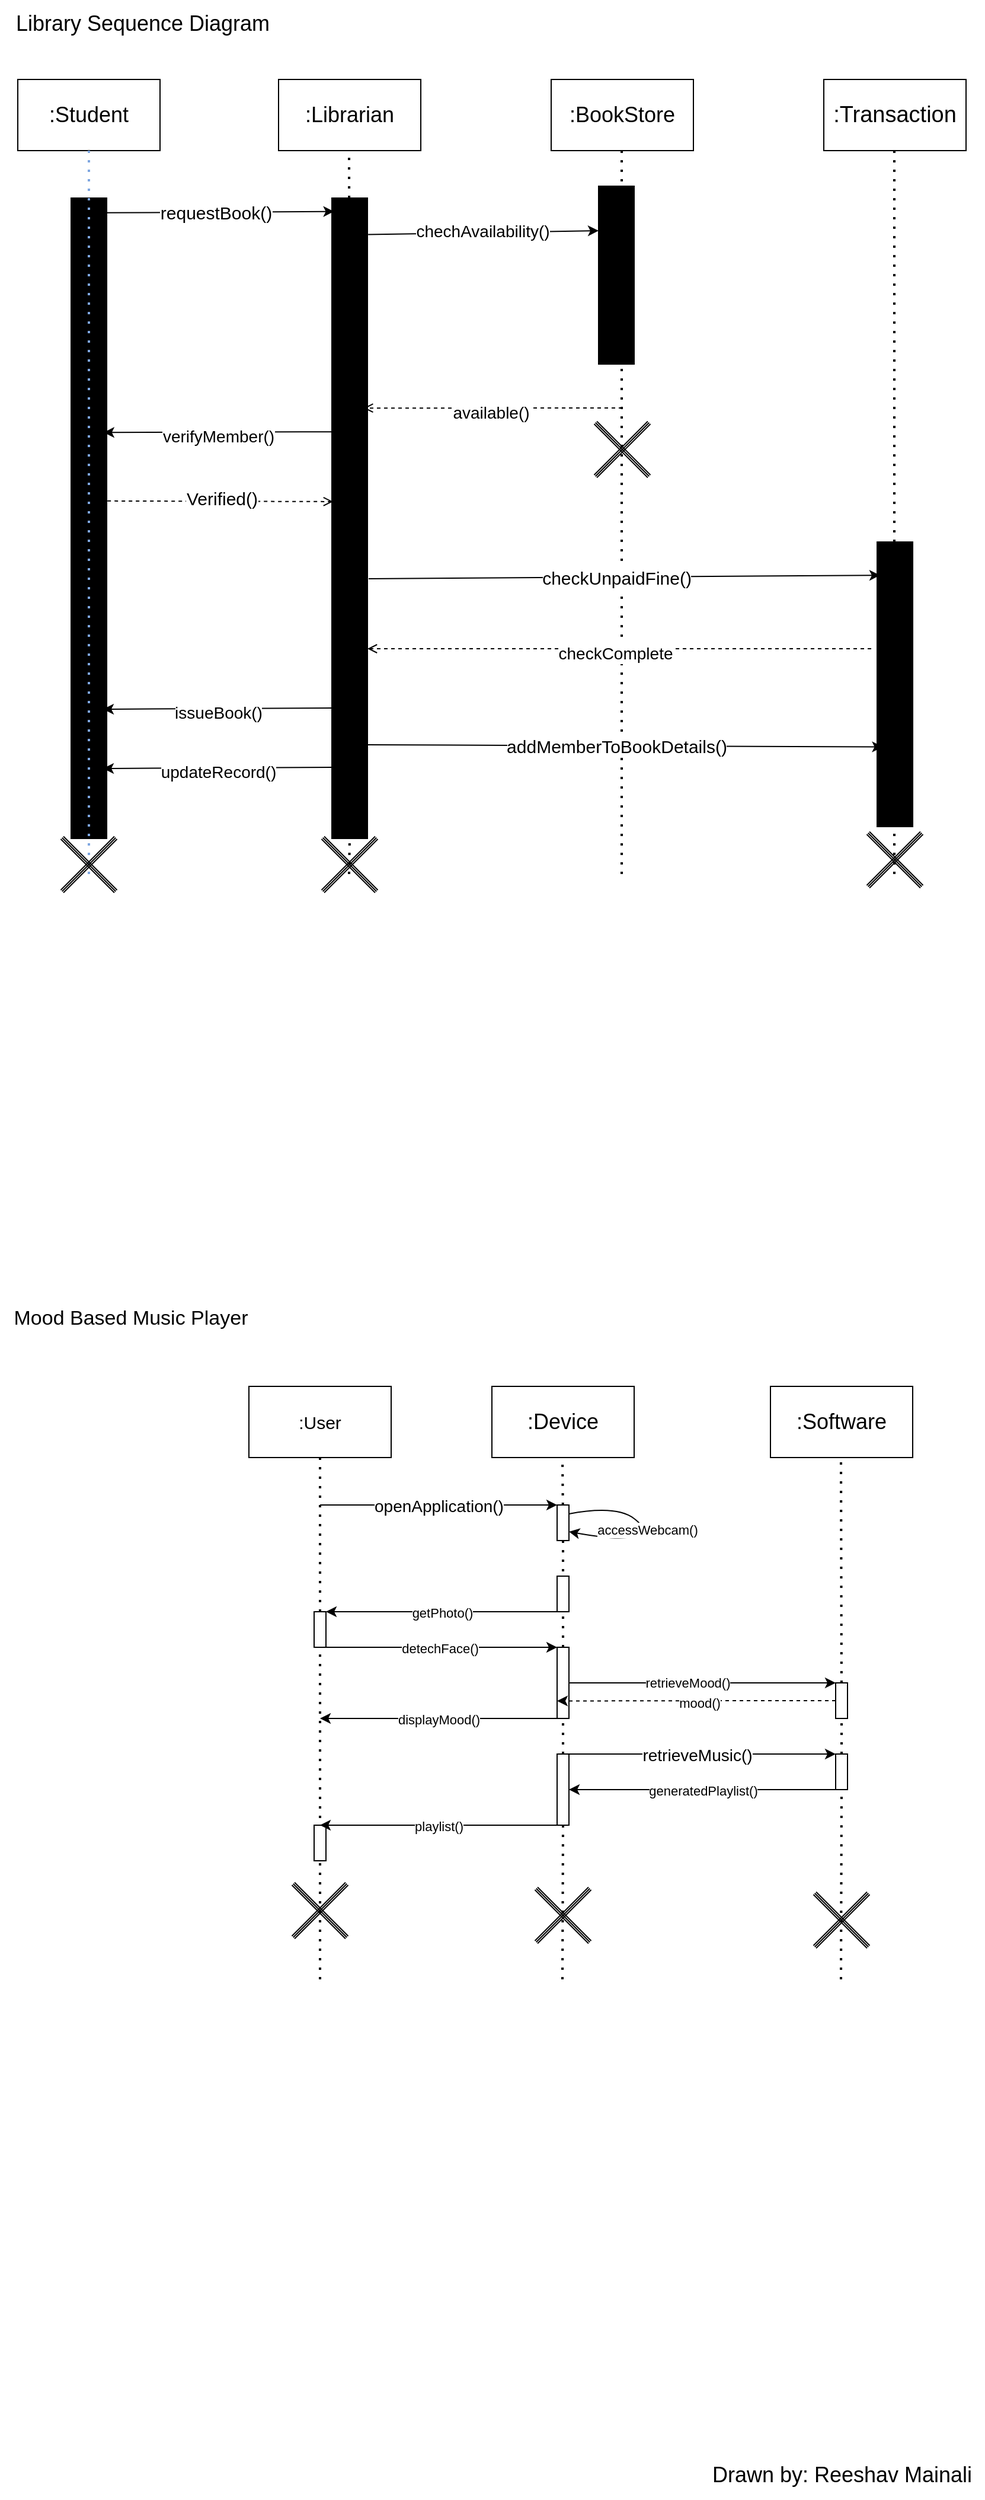<mxfile>
    <diagram name="Page-1" id="gF47ZrCPspih5D5STg21">
        <mxGraphModel dx="1485" dy="1056" grid="1" gridSize="10" guides="1" tooltips="1" connect="1" arrows="0" fold="1" page="1" pageScale="1" pageWidth="850" pageHeight="1100" math="0" shadow="0">
            <root>
                <mxCell id="0"/>
                <mxCell id="1" parent="0"/>
                <mxCell id="yREjnrGovYr2z1x9iULT-10" value="" style="rounded=0;whiteSpace=wrap;html=1;fillColor=#000000;" parent="1" vertex="1">
                    <mxGeometry x="290" y="200" width="30" height="540" as="geometry"/>
                </mxCell>
                <mxCell id="yREjnrGovYr2z1x9iULT-9" value="" style="rounded=0;whiteSpace=wrap;html=1;fillColor=#000000;" parent="1" vertex="1">
                    <mxGeometry x="70" y="200" width="30" height="540" as="geometry"/>
                </mxCell>
                <mxCell id="yREjnrGovYr2z1x9iULT-1" value="&lt;font style=&quot;font-size: 18px;&quot;&gt;:Student&lt;/font&gt;" style="rounded=0;whiteSpace=wrap;html=1;" parent="1" vertex="1">
                    <mxGeometry x="25" y="100" width="120" height="60" as="geometry"/>
                </mxCell>
                <mxCell id="yREjnrGovYr2z1x9iULT-2" value="&lt;font style=&quot;font-size: 18px;&quot;&gt;:Librarian&lt;/font&gt;" style="rounded=0;whiteSpace=wrap;html=1;" parent="1" vertex="1">
                    <mxGeometry x="245" y="100" width="120" height="60" as="geometry"/>
                </mxCell>
                <mxCell id="yREjnrGovYr2z1x9iULT-3" value="&lt;font style=&quot;font-size: 18px;&quot;&gt;:BookStore&lt;/font&gt;" style="rounded=0;whiteSpace=wrap;html=1;" parent="1" vertex="1">
                    <mxGeometry x="475" y="100" width="120" height="60" as="geometry"/>
                </mxCell>
                <mxCell id="yREjnrGovYr2z1x9iULT-4" value="&lt;font style=&quot;font-size: 19px;&quot;&gt;:Transaction&lt;/font&gt;" style="rounded=0;whiteSpace=wrap;html=1;" parent="1" vertex="1">
                    <mxGeometry x="705" y="100" width="120" height="60" as="geometry"/>
                </mxCell>
                <mxCell id="yREjnrGovYr2z1x9iULT-5" value="" style="endArrow=none;dashed=1;html=1;dashPattern=1 3;strokeWidth=2;rounded=0;entryX=0.5;entryY=1;entryDx=0;entryDy=0;strokeColor=#7EA6E0;" parent="1" target="yREjnrGovYr2z1x9iULT-1" edge="1">
                    <mxGeometry width="50" height="50" relative="1" as="geometry">
                        <mxPoint x="85" y="770" as="sourcePoint"/>
                        <mxPoint x="95" y="280" as="targetPoint"/>
                    </mxGeometry>
                </mxCell>
                <mxCell id="yREjnrGovYr2z1x9iULT-6" value="" style="endArrow=none;dashed=1;html=1;dashPattern=1 3;strokeWidth=2;rounded=0;entryX=0.5;entryY=1;entryDx=0;entryDy=0;" parent="1" source="yREjnrGovYr2z1x9iULT-10" edge="1">
                    <mxGeometry width="50" height="50" relative="1" as="geometry">
                        <mxPoint x="304.5" y="770" as="sourcePoint"/>
                        <mxPoint x="304.5" y="160" as="targetPoint"/>
                    </mxGeometry>
                </mxCell>
                <mxCell id="yREjnrGovYr2z1x9iULT-7" value="" style="endArrow=none;dashed=1;html=1;dashPattern=1 3;strokeWidth=2;rounded=0;entryX=0.5;entryY=1;entryDx=0;entryDy=0;" parent="1" edge="1">
                    <mxGeometry width="50" height="50" relative="1" as="geometry">
                        <mxPoint x="534.5" y="770" as="sourcePoint"/>
                        <mxPoint x="534.5" y="160" as="targetPoint"/>
                    </mxGeometry>
                </mxCell>
                <mxCell id="yREjnrGovYr2z1x9iULT-8" value="" style="endArrow=none;dashed=1;html=1;dashPattern=1 3;strokeWidth=2;rounded=0;entryX=0.5;entryY=1;entryDx=0;entryDy=0;" parent="1" edge="1">
                    <mxGeometry width="50" height="50" relative="1" as="geometry">
                        <mxPoint x="764.5" y="770" as="sourcePoint"/>
                        <mxPoint x="764.5" y="160" as="targetPoint"/>
                    </mxGeometry>
                </mxCell>
                <mxCell id="yREjnrGovYr2z1x9iULT-11" value="" style="endArrow=none;dashed=1;html=1;dashPattern=1 3;strokeWidth=2;rounded=0;entryX=0.5;entryY=1;entryDx=0;entryDy=0;" parent="1" target="yREjnrGovYr2z1x9iULT-10" edge="1">
                    <mxGeometry width="50" height="50" relative="1" as="geometry">
                        <mxPoint x="304.5" y="770" as="sourcePoint"/>
                        <mxPoint x="304.5" y="160" as="targetPoint"/>
                    </mxGeometry>
                </mxCell>
                <mxCell id="yREjnrGovYr2z1x9iULT-12" value="" style="rounded=0;whiteSpace=wrap;html=1;fillColor=#000000;" parent="1" vertex="1">
                    <mxGeometry x="515" y="190" width="30" height="150" as="geometry"/>
                </mxCell>
                <mxCell id="yREjnrGovYr2z1x9iULT-13" value="" style="rounded=0;whiteSpace=wrap;html=1;fillColor=#000000;" parent="1" vertex="1">
                    <mxGeometry x="750" y="490" width="30" height="240" as="geometry"/>
                </mxCell>
                <mxCell id="yREjnrGovYr2z1x9iULT-14" value="" style="endArrow=classic;html=1;rounded=0;exitX=0.94;exitY=0.023;exitDx=0;exitDy=0;exitPerimeter=0;entryX=0.06;entryY=0.021;entryDx=0;entryDy=0;entryPerimeter=0;" parent="1" source="yREjnrGovYr2z1x9iULT-9" target="yREjnrGovYr2z1x9iULT-10" edge="1">
                    <mxGeometry width="50" height="50" relative="1" as="geometry">
                        <mxPoint x="155" y="260" as="sourcePoint"/>
                        <mxPoint x="205" y="210" as="targetPoint"/>
                    </mxGeometry>
                </mxCell>
                <mxCell id="yREjnrGovYr2z1x9iULT-15" value="&lt;span style=&quot;font-size: 15px;&quot;&gt;requestBook()&lt;/span&gt;" style="edgeLabel;html=1;align=center;verticalAlign=middle;resizable=0;points=[];" parent="yREjnrGovYr2z1x9iULT-14" vertex="1" connectable="0">
                    <mxGeometry x="-0.033" relative="1" as="geometry">
                        <mxPoint as="offset"/>
                    </mxGeometry>
                </mxCell>
                <mxCell id="yREjnrGovYr2z1x9iULT-16" value="" style="endArrow=classic;html=1;rounded=0;entryX=0;entryY=0.25;entryDx=0;entryDy=0;exitX=1.02;exitY=0.057;exitDx=0;exitDy=0;exitPerimeter=0;" parent="1" source="yREjnrGovYr2z1x9iULT-10" target="yREjnrGovYr2z1x9iULT-12" edge="1">
                    <mxGeometry width="50" height="50" relative="1" as="geometry">
                        <mxPoint x="195" y="480" as="sourcePoint"/>
                        <mxPoint x="245" y="430" as="targetPoint"/>
                    </mxGeometry>
                </mxCell>
                <mxCell id="yREjnrGovYr2z1x9iULT-17" value="&lt;font style=&quot;font-size: 14px;&quot;&gt;chechAvailability()&lt;/font&gt;" style="edgeLabel;html=1;align=center;verticalAlign=middle;resizable=0;points=[];" parent="yREjnrGovYr2z1x9iULT-16" vertex="1" connectable="0">
                    <mxGeometry x="-0.01" y="1" relative="1" as="geometry">
                        <mxPoint as="offset"/>
                    </mxGeometry>
                </mxCell>
                <mxCell id="yREjnrGovYr2z1x9iULT-18" value="" style="endArrow=open;html=1;rounded=0;entryX=0.887;entryY=0.328;entryDx=0;entryDy=0;entryPerimeter=0;endFill=0;dashed=1;" parent="1" target="yREjnrGovYr2z1x9iULT-10" edge="1">
                    <mxGeometry width="50" height="50" relative="1" as="geometry">
                        <mxPoint x="535" y="377" as="sourcePoint"/>
                        <mxPoint x="455" y="330" as="targetPoint"/>
                    </mxGeometry>
                </mxCell>
                <mxCell id="yREjnrGovYr2z1x9iULT-19" value="&lt;font style=&quot;font-size: 14px;&quot;&gt;available()&lt;/font&gt;" style="edgeLabel;html=1;align=center;verticalAlign=middle;resizable=0;points=[];" parent="yREjnrGovYr2z1x9iULT-18" vertex="1" connectable="0">
                    <mxGeometry x="0.018" y="4" relative="1" as="geometry">
                        <mxPoint as="offset"/>
                    </mxGeometry>
                </mxCell>
                <mxCell id="yREjnrGovYr2z1x9iULT-21" value="" style="pointerEvents=1;verticalLabelPosition=bottom;shadow=0;dashed=0;align=center;html=1;verticalAlign=top;shape=mxgraph.electrical.inductors.iron_core;rotation=45;" parent="1" vertex="1">
                    <mxGeometry x="503" y="410" width="64" height="4" as="geometry"/>
                </mxCell>
                <mxCell id="yREjnrGovYr2z1x9iULT-22" value="" style="pointerEvents=1;verticalLabelPosition=bottom;shadow=0;dashed=0;align=center;html=1;verticalAlign=top;shape=mxgraph.electrical.inductors.iron_core;rotation=-45;" parent="1" vertex="1">
                    <mxGeometry x="503" y="410" width="64" height="4" as="geometry"/>
                </mxCell>
                <mxCell id="yREjnrGovYr2z1x9iULT-23" value="" style="endArrow=classic;html=1;rounded=0;entryX=0.913;entryY=0.366;entryDx=0;entryDy=0;entryPerimeter=0;exitX=0.007;exitY=0.365;exitDx=0;exitDy=0;exitPerimeter=0;" parent="1" source="yREjnrGovYr2z1x9iULT-10" target="yREjnrGovYr2z1x9iULT-9" edge="1">
                    <mxGeometry width="50" height="50" relative="1" as="geometry">
                        <mxPoint x="205" y="460" as="sourcePoint"/>
                        <mxPoint x="255" y="410" as="targetPoint"/>
                        <Array as="points"/>
                    </mxGeometry>
                </mxCell>
                <mxCell id="yREjnrGovYr2z1x9iULT-24" value="&lt;font style=&quot;font-size: 14px;&quot;&gt;verifyMember()&lt;/font&gt;" style="edgeLabel;html=1;align=center;verticalAlign=middle;resizable=0;points=[];" parent="yREjnrGovYr2z1x9iULT-23" vertex="1" connectable="0">
                    <mxGeometry x="0.0" y="3" relative="1" as="geometry">
                        <mxPoint as="offset"/>
                    </mxGeometry>
                </mxCell>
                <mxCell id="yREjnrGovYr2z1x9iULT-25" value="" style="endArrow=open;html=1;rounded=0;entryX=0.033;entryY=0.474;entryDx=0;entryDy=0;entryPerimeter=0;endFill=0;dashed=1;exitX=1.02;exitY=0.473;exitDx=0;exitDy=0;exitPerimeter=0;" parent="1" source="yREjnrGovYr2z1x9iULT-9" target="yREjnrGovYr2z1x9iULT-10" edge="1">
                    <mxGeometry width="50" height="50" relative="1" as="geometry">
                        <mxPoint x="365" y="580" as="sourcePoint"/>
                        <mxPoint x="147" y="580" as="targetPoint"/>
                    </mxGeometry>
                </mxCell>
                <mxCell id="yREjnrGovYr2z1x9iULT-30" value="&lt;font style=&quot;font-size: 15px;&quot;&gt;Verified()&lt;/font&gt;" style="edgeLabel;html=1;align=center;verticalAlign=middle;resizable=0;points=[];" parent="yREjnrGovYr2z1x9iULT-25" vertex="1" connectable="0">
                    <mxGeometry x="0.011" y="3" relative="1" as="geometry">
                        <mxPoint as="offset"/>
                    </mxGeometry>
                </mxCell>
                <mxCell id="yREjnrGovYr2z1x9iULT-31" value="" style="endArrow=classic;html=1;rounded=0;exitX=0.94;exitY=0.023;exitDx=0;exitDy=0;exitPerimeter=0;entryX=0.083;entryY=0.117;entryDx=0;entryDy=0;entryPerimeter=0;" parent="1" target="yREjnrGovYr2z1x9iULT-13" edge="1">
                    <mxGeometry width="50" height="50" relative="1" as="geometry">
                        <mxPoint x="321" y="521" as="sourcePoint"/>
                        <mxPoint x="745" y="520" as="targetPoint"/>
                    </mxGeometry>
                </mxCell>
                <mxCell id="yREjnrGovYr2z1x9iULT-32" value="&lt;span style=&quot;font-size: 15px;&quot;&gt;checkUnpaidFine()&lt;/span&gt;" style="edgeLabel;html=1;align=center;verticalAlign=middle;resizable=0;points=[];" parent="yREjnrGovYr2z1x9iULT-31" vertex="1" connectable="0">
                    <mxGeometry x="-0.033" relative="1" as="geometry">
                        <mxPoint as="offset"/>
                    </mxGeometry>
                </mxCell>
                <mxCell id="yREjnrGovYr2z1x9iULT-33" value="" style="endArrow=open;html=1;rounded=0;entryX=0.887;entryY=0.328;entryDx=0;entryDy=0;entryPerimeter=0;endFill=0;dashed=1;" parent="1" edge="1">
                    <mxGeometry width="50" height="50" relative="1" as="geometry">
                        <mxPoint x="745" y="580" as="sourcePoint"/>
                        <mxPoint x="320" y="580" as="targetPoint"/>
                    </mxGeometry>
                </mxCell>
                <mxCell id="yREjnrGovYr2z1x9iULT-34" value="&lt;span style=&quot;font-size: 14px;&quot;&gt;checkComplete&lt;/span&gt;" style="edgeLabel;html=1;align=center;verticalAlign=middle;resizable=0;points=[];" parent="yREjnrGovYr2z1x9iULT-33" vertex="1" connectable="0">
                    <mxGeometry x="0.018" y="4" relative="1" as="geometry">
                        <mxPoint as="offset"/>
                    </mxGeometry>
                </mxCell>
                <mxCell id="yREjnrGovYr2z1x9iULT-36" value="&lt;font style=&quot;font-size: 15px;&quot;&gt;:User&lt;/font&gt;" style="rounded=0;whiteSpace=wrap;html=1;" parent="1" vertex="1">
                    <mxGeometry x="220" y="1202" width="120" height="60" as="geometry"/>
                </mxCell>
                <mxCell id="yREjnrGovYr2z1x9iULT-37" value="&lt;font style=&quot;font-size: 18px;&quot;&gt;:Device&lt;/font&gt;" style="rounded=0;whiteSpace=wrap;html=1;" parent="1" vertex="1">
                    <mxGeometry x="425" y="1202" width="120" height="60" as="geometry"/>
                </mxCell>
                <mxCell id="yREjnrGovYr2z1x9iULT-38" value="&lt;font style=&quot;font-size: 18px;&quot;&gt;:Software&lt;/font&gt;" style="rounded=0;whiteSpace=wrap;html=1;" parent="1" vertex="1">
                    <mxGeometry x="660" y="1202" width="120" height="60" as="geometry"/>
                </mxCell>
                <mxCell id="yREjnrGovYr2z1x9iULT-39" value="" style="endArrow=none;dashed=1;html=1;dashPattern=1 3;strokeWidth=2;rounded=0;entryX=0.5;entryY=1;entryDx=0;entryDy=0;" parent="1" source="yREjnrGovYr2z1x9iULT-49" target="yREjnrGovYr2z1x9iULT-36" edge="1">
                    <mxGeometry width="50" height="50" relative="1" as="geometry">
                        <mxPoint x="280" y="1702" as="sourcePoint"/>
                        <mxPoint x="290" y="1322" as="targetPoint"/>
                    </mxGeometry>
                </mxCell>
                <mxCell id="yREjnrGovYr2z1x9iULT-40" value="" style="endArrow=none;dashed=1;html=1;dashPattern=1 3;strokeWidth=2;rounded=0;entryX=0.5;entryY=1;entryDx=0;entryDy=0;" parent="1" source="yREjnrGovYr2z1x9iULT-44" edge="1">
                    <mxGeometry width="50" height="50" relative="1" as="geometry">
                        <mxPoint x="484.5" y="1702" as="sourcePoint"/>
                        <mxPoint x="484.5" y="1262" as="targetPoint"/>
                    </mxGeometry>
                </mxCell>
                <mxCell id="yREjnrGovYr2z1x9iULT-41" value="" style="endArrow=none;dashed=1;html=1;dashPattern=1 3;strokeWidth=2;rounded=0;entryX=0.5;entryY=1;entryDx=0;entryDy=0;" parent="1" source="yREjnrGovYr2z1x9iULT-58" edge="1">
                    <mxGeometry width="50" height="50" relative="1" as="geometry">
                        <mxPoint x="719.5" y="1702" as="sourcePoint"/>
                        <mxPoint x="719.5" y="1262" as="targetPoint"/>
                    </mxGeometry>
                </mxCell>
                <mxCell id="yREjnrGovYr2z1x9iULT-42" value="" style="endArrow=classic;html=1;rounded=0;" parent="1" edge="1">
                    <mxGeometry width="50" height="50" relative="1" as="geometry">
                        <mxPoint x="280" y="1302" as="sourcePoint"/>
                        <mxPoint x="480" y="1302" as="targetPoint"/>
                    </mxGeometry>
                </mxCell>
                <mxCell id="yREjnrGovYr2z1x9iULT-43" value="&lt;font style=&quot;font-size: 14px;&quot;&gt;openApplication()&lt;/font&gt;" style="edgeLabel;html=1;align=center;verticalAlign=middle;resizable=0;points=[];" parent="yREjnrGovYr2z1x9iULT-42" vertex="1" connectable="0">
                    <mxGeometry x="-0.002" y="-1" relative="1" as="geometry">
                        <mxPoint as="offset"/>
                    </mxGeometry>
                </mxCell>
                <mxCell id="yREjnrGovYr2z1x9iULT-45" value="" style="endArrow=none;dashed=1;html=1;dashPattern=1 3;strokeWidth=2;rounded=0;entryX=0.5;entryY=1;entryDx=0;entryDy=0;" parent="1" source="yREjnrGovYr2z1x9iULT-54" target="yREjnrGovYr2z1x9iULT-44" edge="1">
                    <mxGeometry width="50" height="50" relative="1" as="geometry">
                        <mxPoint x="484.5" y="1702" as="sourcePoint"/>
                        <mxPoint x="484.5" y="1262" as="targetPoint"/>
                    </mxGeometry>
                </mxCell>
                <mxCell id="yREjnrGovYr2z1x9iULT-44" value="" style="rounded=0;whiteSpace=wrap;html=1;" parent="1" vertex="1">
                    <mxGeometry x="480" y="1302" width="10" height="30" as="geometry"/>
                </mxCell>
                <mxCell id="yREjnrGovYr2z1x9iULT-46" value="" style="rounded=0;whiteSpace=wrap;html=1;" parent="1" vertex="1">
                    <mxGeometry x="480" y="1362" width="10" height="30" as="geometry"/>
                </mxCell>
                <mxCell id="yREjnrGovYr2z1x9iULT-47" value="" style="curved=1;endArrow=classic;html=1;rounded=0;entryX=1;entryY=0.75;entryDx=0;entryDy=0;exitX=1;exitY=0.25;exitDx=0;exitDy=0;" parent="1" source="yREjnrGovYr2z1x9iULT-44" target="yREjnrGovYr2z1x9iULT-44" edge="1">
                    <mxGeometry width="50" height="50" relative="1" as="geometry">
                        <mxPoint x="530" y="1442" as="sourcePoint"/>
                        <mxPoint x="580" y="1392" as="targetPoint"/>
                        <Array as="points">
                            <mxPoint x="530" y="1302"/>
                            <mxPoint x="560" y="1325"/>
                            <mxPoint x="530" y="1332"/>
                        </Array>
                    </mxGeometry>
                </mxCell>
                <mxCell id="yREjnrGovYr2z1x9iULT-48" value="accessWebcam()" style="edgeLabel;html=1;align=center;verticalAlign=middle;resizable=0;points=[];" parent="yREjnrGovYr2z1x9iULT-47" vertex="1" connectable="0">
                    <mxGeometry x="-0.02" y="-1" relative="1" as="geometry">
                        <mxPoint as="offset"/>
                    </mxGeometry>
                </mxCell>
                <mxCell id="yREjnrGovYr2z1x9iULT-50" value="" style="endArrow=none;dashed=1;html=1;dashPattern=1 3;strokeWidth=2;rounded=0;entryX=0.5;entryY=1;entryDx=0;entryDy=0;" parent="1" target="yREjnrGovYr2z1x9iULT-49" edge="1">
                    <mxGeometry width="50" height="50" relative="1" as="geometry">
                        <mxPoint x="280" y="1702" as="sourcePoint"/>
                        <mxPoint x="280" y="1262" as="targetPoint"/>
                    </mxGeometry>
                </mxCell>
                <mxCell id="yREjnrGovYr2z1x9iULT-49" value="" style="rounded=0;whiteSpace=wrap;html=1;" parent="1" vertex="1">
                    <mxGeometry x="275" y="1392" width="10" height="30" as="geometry"/>
                </mxCell>
                <mxCell id="yREjnrGovYr2z1x9iULT-51" value="" style="endArrow=classic;html=1;rounded=0;entryX=1;entryY=0;entryDx=0;entryDy=0;exitX=0;exitY=1;exitDx=0;exitDy=0;" parent="1" source="yREjnrGovYr2z1x9iULT-46" target="yREjnrGovYr2z1x9iULT-49" edge="1">
                    <mxGeometry width="50" height="50" relative="1" as="geometry">
                        <mxPoint x="350" y="1472" as="sourcePoint"/>
                        <mxPoint x="400" y="1422" as="targetPoint"/>
                        <Array as="points"/>
                    </mxGeometry>
                </mxCell>
                <mxCell id="yREjnrGovYr2z1x9iULT-53" value="getPhoto()" style="edgeLabel;html=1;align=center;verticalAlign=middle;resizable=0;points=[];" parent="yREjnrGovYr2z1x9iULT-51" vertex="1" connectable="0">
                    <mxGeometry x="0.001" y="1" relative="1" as="geometry">
                        <mxPoint as="offset"/>
                    </mxGeometry>
                </mxCell>
                <mxCell id="yREjnrGovYr2z1x9iULT-55" value="" style="endArrow=none;dashed=1;html=1;dashPattern=1 3;strokeWidth=2;rounded=0;entryX=0.5;entryY=1;entryDx=0;entryDy=0;" parent="1" source="yREjnrGovYr2z1x9iULT-80" target="yREjnrGovYr2z1x9iULT-54" edge="1">
                    <mxGeometry width="50" height="50" relative="1" as="geometry">
                        <mxPoint x="484.5" y="1702" as="sourcePoint"/>
                        <mxPoint x="485" y="1332" as="targetPoint"/>
                    </mxGeometry>
                </mxCell>
                <mxCell id="yREjnrGovYr2z1x9iULT-60" style="edgeStyle=orthogonalEdgeStyle;rounded=0;orthogonalLoop=1;jettySize=auto;html=1;exitX=1;exitY=1;exitDx=0;exitDy=0;" parent="1" source="yREjnrGovYr2z1x9iULT-54" edge="1">
                    <mxGeometry relative="1" as="geometry">
                        <mxPoint x="715" y="1452" as="targetPoint"/>
                        <Array as="points">
                            <mxPoint x="660" y="1452"/>
                            <mxPoint x="660" y="1452"/>
                        </Array>
                    </mxGeometry>
                </mxCell>
                <mxCell id="yREjnrGovYr2z1x9iULT-61" value="retrieveMood()" style="edgeLabel;html=1;align=center;verticalAlign=middle;resizable=0;points=[];" parent="yREjnrGovYr2z1x9iULT-60" vertex="1" connectable="0">
                    <mxGeometry x="0.021" relative="1" as="geometry">
                        <mxPoint as="offset"/>
                    </mxGeometry>
                </mxCell>
                <mxCell id="yREjnrGovYr2z1x9iULT-54" value="" style="rounded=0;whiteSpace=wrap;html=1;" parent="1" vertex="1">
                    <mxGeometry x="480" y="1422" width="10" height="60" as="geometry"/>
                </mxCell>
                <mxCell id="yREjnrGovYr2z1x9iULT-56" value="" style="endArrow=classic;html=1;rounded=0;exitX=0.75;exitY=1;exitDx=0;exitDy=0;entryX=0;entryY=0;entryDx=0;entryDy=0;" parent="1" source="yREjnrGovYr2z1x9iULT-49" target="yREjnrGovYr2z1x9iULT-54" edge="1">
                    <mxGeometry width="50" height="50" relative="1" as="geometry">
                        <mxPoint x="320" y="1472" as="sourcePoint"/>
                        <mxPoint x="370" y="1422" as="targetPoint"/>
                    </mxGeometry>
                </mxCell>
                <mxCell id="yREjnrGovYr2z1x9iULT-57" value="detechFace()" style="edgeLabel;html=1;align=center;verticalAlign=middle;resizable=0;points=[];" parent="yREjnrGovYr2z1x9iULT-56" vertex="1" connectable="0">
                    <mxGeometry x="-0.001" y="-1" relative="1" as="geometry">
                        <mxPoint as="offset"/>
                    </mxGeometry>
                </mxCell>
                <mxCell id="yREjnrGovYr2z1x9iULT-59" value="" style="endArrow=none;dashed=1;html=1;dashPattern=1 3;strokeWidth=2;rounded=0;entryX=0.5;entryY=1;entryDx=0;entryDy=0;" parent="1" source="yREjnrGovYr2z1x9iULT-69" target="yREjnrGovYr2z1x9iULT-58" edge="1">
                    <mxGeometry width="50" height="50" relative="1" as="geometry">
                        <mxPoint x="719.5" y="1702" as="sourcePoint"/>
                        <mxPoint x="719.5" y="1262" as="targetPoint"/>
                    </mxGeometry>
                </mxCell>
                <mxCell id="yREjnrGovYr2z1x9iULT-62" style="edgeStyle=orthogonalEdgeStyle;rounded=0;orthogonalLoop=1;jettySize=auto;html=1;exitX=0;exitY=0.5;exitDx=0;exitDy=0;dashed=1;" parent="1" source="yREjnrGovYr2z1x9iULT-58" edge="1">
                    <mxGeometry relative="1" as="geometry">
                        <mxPoint x="480" y="1467.25" as="targetPoint"/>
                        <Array as="points">
                            <mxPoint x="660" y="1467"/>
                            <mxPoint x="660" y="1467"/>
                        </Array>
                    </mxGeometry>
                </mxCell>
                <mxCell id="yREjnrGovYr2z1x9iULT-63" value="mood()" style="edgeLabel;html=1;align=center;verticalAlign=middle;resizable=0;points=[];" parent="yREjnrGovYr2z1x9iULT-62" vertex="1" connectable="0">
                    <mxGeometry x="-0.001" y="3" relative="1" as="geometry">
                        <mxPoint x="2" y="-1" as="offset"/>
                    </mxGeometry>
                </mxCell>
                <mxCell id="yREjnrGovYr2z1x9iULT-58" value="" style="rounded=0;whiteSpace=wrap;html=1;" parent="1" vertex="1">
                    <mxGeometry x="715" y="1452" width="10" height="30" as="geometry"/>
                </mxCell>
                <mxCell id="yREjnrGovYr2z1x9iULT-66" value="" style="endArrow=classic;html=1;rounded=0;exitX=0;exitY=1;exitDx=0;exitDy=0;" parent="1" edge="1">
                    <mxGeometry width="50" height="50" relative="1" as="geometry">
                        <mxPoint x="480" y="1482" as="sourcePoint"/>
                        <mxPoint x="280" y="1482" as="targetPoint"/>
                        <Array as="points"/>
                    </mxGeometry>
                </mxCell>
                <mxCell id="yREjnrGovYr2z1x9iULT-67" value="displayMood()" style="edgeLabel;html=1;align=center;verticalAlign=middle;resizable=0;points=[];" parent="yREjnrGovYr2z1x9iULT-66" vertex="1" connectable="0">
                    <mxGeometry x="0.001" y="1" relative="1" as="geometry">
                        <mxPoint as="offset"/>
                    </mxGeometry>
                </mxCell>
                <mxCell id="yREjnrGovYr2z1x9iULT-70" value="" style="endArrow=none;dashed=1;html=1;dashPattern=1 3;strokeWidth=2;rounded=0;entryX=0.5;entryY=1;entryDx=0;entryDy=0;" parent="1" target="yREjnrGovYr2z1x9iULT-69" edge="1">
                    <mxGeometry width="50" height="50" relative="1" as="geometry">
                        <mxPoint x="719.5" y="1702" as="sourcePoint"/>
                        <mxPoint x="720" y="1482" as="targetPoint"/>
                    </mxGeometry>
                </mxCell>
                <mxCell id="yREjnrGovYr2z1x9iULT-69" value="" style="rounded=0;whiteSpace=wrap;html=1;" parent="1" vertex="1">
                    <mxGeometry x="715" y="1512" width="10" height="30" as="geometry"/>
                </mxCell>
                <mxCell id="yREjnrGovYr2z1x9iULT-73" value="" style="endArrow=classic;html=1;rounded=0;" parent="1" edge="1">
                    <mxGeometry width="50" height="50" relative="1" as="geometry">
                        <mxPoint x="480" y="1512" as="sourcePoint"/>
                        <mxPoint x="715" y="1512" as="targetPoint"/>
                    </mxGeometry>
                </mxCell>
                <mxCell id="yREjnrGovYr2z1x9iULT-74" value="&lt;span style=&quot;font-size: 14px;&quot;&gt;retrieveMusic()&lt;/span&gt;" style="edgeLabel;html=1;align=center;verticalAlign=middle;resizable=0;points=[];" parent="yREjnrGovYr2z1x9iULT-73" vertex="1" connectable="0">
                    <mxGeometry x="-0.002" y="-1" relative="1" as="geometry">
                        <mxPoint as="offset"/>
                    </mxGeometry>
                </mxCell>
                <mxCell id="yREjnrGovYr2z1x9iULT-75" value="" style="endArrow=classic;html=1;rounded=0;exitX=0;exitY=1;exitDx=0;exitDy=0;entryX=1;entryY=0.5;entryDx=0;entryDy=0;" parent="1" target="yREjnrGovYr2z1x9iULT-80" edge="1">
                    <mxGeometry width="50" height="50" relative="1" as="geometry">
                        <mxPoint x="715" y="1542" as="sourcePoint"/>
                        <mxPoint x="480" y="1542" as="targetPoint"/>
                        <Array as="points"/>
                    </mxGeometry>
                </mxCell>
                <mxCell id="yREjnrGovYr2z1x9iULT-76" value="generatedPlaylist()" style="edgeLabel;html=1;align=center;verticalAlign=middle;resizable=0;points=[];" parent="yREjnrGovYr2z1x9iULT-75" vertex="1" connectable="0">
                    <mxGeometry x="0.001" y="1" relative="1" as="geometry">
                        <mxPoint as="offset"/>
                    </mxGeometry>
                </mxCell>
                <mxCell id="yREjnrGovYr2z1x9iULT-81" value="" style="endArrow=none;dashed=1;html=1;dashPattern=1 3;strokeWidth=2;rounded=0;entryX=0.5;entryY=1;entryDx=0;entryDy=0;" parent="1" target="yREjnrGovYr2z1x9iULT-80" edge="1">
                    <mxGeometry width="50" height="50" relative="1" as="geometry">
                        <mxPoint x="484.5" y="1702" as="sourcePoint"/>
                        <mxPoint x="485" y="1452" as="targetPoint"/>
                    </mxGeometry>
                </mxCell>
                <mxCell id="yREjnrGovYr2z1x9iULT-80" value="" style="rounded=0;whiteSpace=wrap;html=1;" parent="1" vertex="1">
                    <mxGeometry x="480" y="1512" width="10" height="60" as="geometry"/>
                </mxCell>
                <mxCell id="yREjnrGovYr2z1x9iULT-82" value="" style="rounded=0;whiteSpace=wrap;html=1;" parent="1" vertex="1">
                    <mxGeometry x="275" y="1572" width="10" height="30" as="geometry"/>
                </mxCell>
                <mxCell id="yREjnrGovYr2z1x9iULT-84" value="" style="endArrow=classic;html=1;rounded=0;exitX=0;exitY=1;exitDx=0;exitDy=0;" parent="1" edge="1">
                    <mxGeometry width="50" height="50" relative="1" as="geometry">
                        <mxPoint x="480" y="1572" as="sourcePoint"/>
                        <mxPoint x="280" y="1572" as="targetPoint"/>
                        <Array as="points"/>
                    </mxGeometry>
                </mxCell>
                <mxCell id="yREjnrGovYr2z1x9iULT-85" value="playlist()" style="edgeLabel;html=1;align=center;verticalAlign=middle;resizable=0;points=[];" parent="yREjnrGovYr2z1x9iULT-84" vertex="1" connectable="0">
                    <mxGeometry x="0.001" y="1" relative="1" as="geometry">
                        <mxPoint as="offset"/>
                    </mxGeometry>
                </mxCell>
                <mxCell id="yREjnrGovYr2z1x9iULT-86" value="" style="pointerEvents=1;verticalLabelPosition=bottom;shadow=0;dashed=0;align=center;html=1;verticalAlign=top;shape=mxgraph.electrical.inductors.iron_core;rotation=45;" parent="1" vertex="1">
                    <mxGeometry x="248" y="1642" width="64" height="4" as="geometry"/>
                </mxCell>
                <mxCell id="yREjnrGovYr2z1x9iULT-87" value="" style="pointerEvents=1;verticalLabelPosition=bottom;shadow=0;dashed=0;align=center;html=1;verticalAlign=top;shape=mxgraph.electrical.inductors.iron_core;rotation=-45;" parent="1" vertex="1">
                    <mxGeometry x="248" y="1642" width="64" height="4" as="geometry"/>
                </mxCell>
                <mxCell id="yREjnrGovYr2z1x9iULT-88" value="" style="pointerEvents=1;verticalLabelPosition=bottom;shadow=0;dashed=0;align=center;html=1;verticalAlign=top;shape=mxgraph.electrical.inductors.iron_core;rotation=45;" parent="1" vertex="1">
                    <mxGeometry x="453" y="1646" width="64" height="4" as="geometry"/>
                </mxCell>
                <mxCell id="yREjnrGovYr2z1x9iULT-89" value="" style="pointerEvents=1;verticalLabelPosition=bottom;shadow=0;dashed=0;align=center;html=1;verticalAlign=top;shape=mxgraph.electrical.inductors.iron_core;rotation=-45;" parent="1" vertex="1">
                    <mxGeometry x="453" y="1646" width="64" height="4" as="geometry"/>
                </mxCell>
                <mxCell id="yREjnrGovYr2z1x9iULT-90" value="" style="pointerEvents=1;verticalLabelPosition=bottom;shadow=0;dashed=0;align=center;html=1;verticalAlign=top;shape=mxgraph.electrical.inductors.iron_core;rotation=45;" parent="1" vertex="1">
                    <mxGeometry x="688" y="1650" width="64" height="4" as="geometry"/>
                </mxCell>
                <mxCell id="yREjnrGovYr2z1x9iULT-91" value="" style="pointerEvents=1;verticalLabelPosition=bottom;shadow=0;dashed=0;align=center;html=1;verticalAlign=top;shape=mxgraph.electrical.inductors.iron_core;rotation=-45;" parent="1" vertex="1">
                    <mxGeometry x="688" y="1650" width="64" height="4" as="geometry"/>
                </mxCell>
                <mxCell id="yREjnrGovYr2z1x9iULT-92" value="" style="endArrow=classic;html=1;rounded=0;entryX=0.913;entryY=0.366;entryDx=0;entryDy=0;entryPerimeter=0;exitX=0.007;exitY=0.365;exitDx=0;exitDy=0;exitPerimeter=0;" parent="1" edge="1">
                    <mxGeometry width="50" height="50" relative="1" as="geometry">
                        <mxPoint x="290" y="630" as="sourcePoint"/>
                        <mxPoint x="97" y="631" as="targetPoint"/>
                        <Array as="points"/>
                    </mxGeometry>
                </mxCell>
                <mxCell id="yREjnrGovYr2z1x9iULT-93" value="&lt;font style=&quot;font-size: 14px;&quot;&gt;issueBook()&lt;/font&gt;" style="edgeLabel;html=1;align=center;verticalAlign=middle;resizable=0;points=[];" parent="yREjnrGovYr2z1x9iULT-92" vertex="1" connectable="0">
                    <mxGeometry x="0.0" y="3" relative="1" as="geometry">
                        <mxPoint as="offset"/>
                    </mxGeometry>
                </mxCell>
                <mxCell id="yREjnrGovYr2z1x9iULT-94" value="" style="endArrow=classic;html=1;rounded=0;exitX=0.94;exitY=0.023;exitDx=0;exitDy=0;exitPerimeter=0;entryX=0.159;entryY=0.72;entryDx=0;entryDy=0;entryPerimeter=0;" parent="1" target="yREjnrGovYr2z1x9iULT-13" edge="1">
                    <mxGeometry width="50" height="50" relative="1" as="geometry">
                        <mxPoint x="320" y="661" as="sourcePoint"/>
                        <mxPoint x="744" y="660" as="targetPoint"/>
                    </mxGeometry>
                </mxCell>
                <mxCell id="yREjnrGovYr2z1x9iULT-95" value="&lt;span style=&quot;font-size: 15px;&quot;&gt;addMemberToBookDetails()&lt;/span&gt;" style="edgeLabel;html=1;align=center;verticalAlign=middle;resizable=0;points=[];" parent="yREjnrGovYr2z1x9iULT-94" vertex="1" connectable="0">
                    <mxGeometry x="-0.033" relative="1" as="geometry">
                        <mxPoint as="offset"/>
                    </mxGeometry>
                </mxCell>
                <mxCell id="yREjnrGovYr2z1x9iULT-96" value="" style="endArrow=classic;html=1;rounded=0;entryX=0.913;entryY=0.366;entryDx=0;entryDy=0;entryPerimeter=0;exitX=0.007;exitY=0.365;exitDx=0;exitDy=0;exitPerimeter=0;" parent="1" edge="1">
                    <mxGeometry width="50" height="50" relative="1" as="geometry">
                        <mxPoint x="290" y="680" as="sourcePoint"/>
                        <mxPoint x="97" y="681" as="targetPoint"/>
                        <Array as="points"/>
                    </mxGeometry>
                </mxCell>
                <mxCell id="yREjnrGovYr2z1x9iULT-97" value="&lt;font style=&quot;font-size: 14px;&quot;&gt;updateRecord()&lt;/font&gt;" style="edgeLabel;html=1;align=center;verticalAlign=middle;resizable=0;points=[];" parent="yREjnrGovYr2z1x9iULT-96" vertex="1" connectable="0">
                    <mxGeometry x="0.0" y="3" relative="1" as="geometry">
                        <mxPoint as="offset"/>
                    </mxGeometry>
                </mxCell>
                <mxCell id="yREjnrGovYr2z1x9iULT-98" value="" style="pointerEvents=1;verticalLabelPosition=bottom;shadow=0;dashed=0;align=center;html=1;verticalAlign=top;shape=mxgraph.electrical.inductors.iron_core;rotation=45;" parent="1" vertex="1">
                    <mxGeometry x="53" y="760" width="64" height="4" as="geometry"/>
                </mxCell>
                <mxCell id="yREjnrGovYr2z1x9iULT-99" value="" style="pointerEvents=1;verticalLabelPosition=bottom;shadow=0;dashed=0;align=center;html=1;verticalAlign=top;shape=mxgraph.electrical.inductors.iron_core;rotation=-45;" parent="1" vertex="1">
                    <mxGeometry x="53" y="760" width="64" height="4" as="geometry"/>
                </mxCell>
                <mxCell id="yREjnrGovYr2z1x9iULT-106" value="" style="pointerEvents=1;verticalLabelPosition=bottom;shadow=0;dashed=0;align=center;html=1;verticalAlign=top;shape=mxgraph.electrical.inductors.iron_core;rotation=45;" parent="1" vertex="1">
                    <mxGeometry x="273" y="760" width="64" height="4" as="geometry"/>
                </mxCell>
                <mxCell id="yREjnrGovYr2z1x9iULT-107" value="" style="pointerEvents=1;verticalLabelPosition=bottom;shadow=0;dashed=0;align=center;html=1;verticalAlign=top;shape=mxgraph.electrical.inductors.iron_core;rotation=-45;" parent="1" vertex="1">
                    <mxGeometry x="273" y="760" width="64" height="4" as="geometry"/>
                </mxCell>
                <mxCell id="yREjnrGovYr2z1x9iULT-108" value="" style="pointerEvents=1;verticalLabelPosition=bottom;shadow=0;dashed=0;align=center;html=1;verticalAlign=top;shape=mxgraph.electrical.inductors.iron_core;rotation=45;" parent="1" vertex="1">
                    <mxGeometry x="733" y="756" width="64" height="4" as="geometry"/>
                </mxCell>
                <mxCell id="yREjnrGovYr2z1x9iULT-109" value="" style="pointerEvents=1;verticalLabelPosition=bottom;shadow=0;dashed=0;align=center;html=1;verticalAlign=top;shape=mxgraph.electrical.inductors.iron_core;rotation=-45;" parent="1" vertex="1">
                    <mxGeometry x="733" y="756" width="64" height="4" as="geometry"/>
                </mxCell>
                <mxCell id="yREjnrGovYr2z1x9iULT-110" value="&lt;font style=&quot;font-size: 18px;&quot;&gt;Library Sequence Diagram&lt;/font&gt;" style="text;html=1;align=center;verticalAlign=middle;resizable=0;points=[];autosize=1;strokeColor=none;fillColor=none;" parent="1" vertex="1">
                    <mxGeometry x="10" y="33" width="240" height="40" as="geometry"/>
                </mxCell>
                <mxCell id="yREjnrGovYr2z1x9iULT-111" value="&lt;font style=&quot;font-size: 17px;&quot;&gt;Mood Based Music Player&lt;/font&gt;" style="text;html=1;align=center;verticalAlign=middle;resizable=0;points=[];autosize=1;strokeColor=none;fillColor=none;" parent="1" vertex="1">
                    <mxGeometry x="10" y="1130" width="220" height="30" as="geometry"/>
                </mxCell>
                <mxCell id="4" value="&lt;font style=&quot;font-size: 18px;&quot;&gt;Drawn by: Reeshav Mainali&lt;/font&gt;" style="text;html=1;align=center;verticalAlign=middle;resizable=0;points=[];autosize=1;strokeColor=none;fillColor=none;" vertex="1" parent="1">
                    <mxGeometry x="600" y="2100" width="240" height="40" as="geometry"/>
                </mxCell>
            </root>
        </mxGraphModel>
    </diagram>
</mxfile>